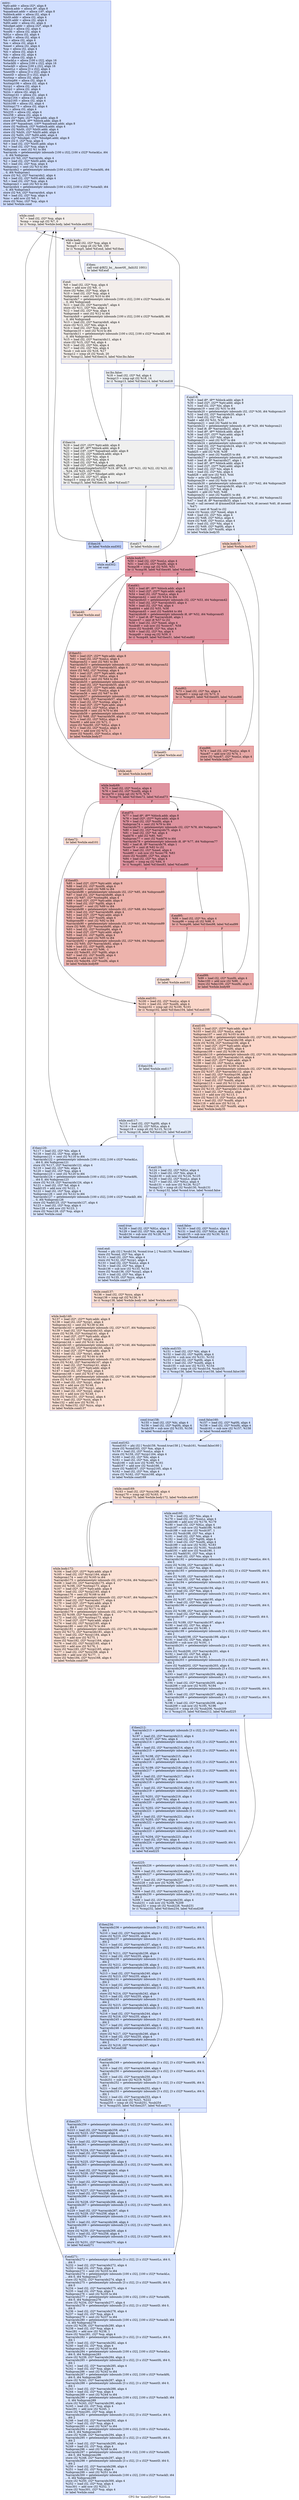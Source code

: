 digraph "CFG for 'mainQSort3' function" {
	label="CFG for 'mainQSort3' function";

	Node0x558afc32c430 [shape=record,color="#3d50c3ff", style=filled, fillcolor="#96b7ff70",label="{entry:\l  %ptr.addr = alloca i32*, align 8\l  %block.addr = alloca i8*, align 8\l  %quadrant.addr = alloca i16*, align 8\l  %nblock.addr = alloca i32, align 4\l  %loSt.addr = alloca i32, align 4\l  %hiSt.addr = alloca i32, align 4\l  %dSt.addr = alloca i32, align 4\l  %budget.addr = alloca i32*, align 8\l  %unLo = alloca i32, align 4\l  %unHi = alloca i32, align 4\l  %ltLo = alloca i32, align 4\l  %gtHi = alloca i32, align 4\l  %n = alloca i32, align 4\l  %m = alloca i32, align 4\l  %med = alloca i32, align 4\l  %sp = alloca i32, align 4\l  %lo = alloca i32, align 4\l  %hi = alloca i32, align 4\l  %d = alloca i32, align 4\l  %stackLo = alloca [100 x i32], align 16\l  %stackHi = alloca [100 x i32], align 16\l  %stackD = alloca [100 x i32], align 16\l  %nextLo = alloca [3 x i32], align 4\l  %nextHi = alloca [3 x i32], align 4\l  %nextD = alloca [3 x i32], align 4\l  %zztmp = alloca i32, align 4\l  %zztmp84 = alloca i32, align 4\l  %zztmp106 = alloca i32, align 4\l  %yyp1 = alloca i32, align 4\l  %yyp2 = alloca i32, align 4\l  %yyn = alloca i32, align 4\l  %zztmp141 = alloca i32, align 4\l  %yyp1164 = alloca i32, align 4\l  %yyp2165 = alloca i32, align 4\l  %yyn168 = alloca i32, align 4\l  %zztmp173 = alloca i32, align 4\l  %tz = alloca i32, align 4\l  %tz235 = alloca i32, align 4\l  %tz258 = alloca i32, align 4\l  store i32* %ptr, i32** %ptr.addr, align 8\l  store i8* %block, i8** %block.addr, align 8\l  store i16* %quadrant, i16** %quadrant.addr, align 8\l  store i32 %nblock, i32* %nblock.addr, align 4\l  store i32 %loSt, i32* %loSt.addr, align 4\l  store i32 %hiSt, i32* %hiSt.addr, align 4\l  store i32 %dSt, i32* %dSt.addr, align 4\l  store i32* %budget, i32** %budget.addr, align 8\l  store i32 0, i32* %sp, align 4\l  %0 = load i32, i32* %loSt.addr, align 4\l  %1 = load i32, i32* %sp, align 4\l  %idxprom = sext i32 %1 to i64\l  %arrayidx = getelementptr inbounds [100 x i32], [100 x i32]* %stackLo, i64\l... 0, i64 %idxprom\l  store i32 %0, i32* %arrayidx, align 4\l  %2 = load i32, i32* %hiSt.addr, align 4\l  %3 = load i32, i32* %sp, align 4\l  %idxprom1 = sext i32 %3 to i64\l  %arrayidx2 = getelementptr inbounds [100 x i32], [100 x i32]* %stackHi, i64\l... 0, i64 %idxprom1\l  store i32 %2, i32* %arrayidx2, align 4\l  %4 = load i32, i32* %dSt.addr, align 4\l  %5 = load i32, i32* %sp, align 4\l  %idxprom3 = sext i32 %5 to i64\l  %arrayidx4 = getelementptr inbounds [100 x i32], [100 x i32]* %stackD, i64\l... 0, i64 %idxprom3\l  store i32 %4, i32* %arrayidx4, align 4\l  %6 = load i32, i32* %sp, align 4\l  %inc = add nsw i32 %6, 1\l  store i32 %inc, i32* %sp, align 4\l  br label %while.cond\l}"];
	Node0x558afc32c430 -> Node0x558afc32f4b0;
	Node0x558afc32f4b0 [shape=record,color="#3d50c3ff", style=filled, fillcolor="#e5d8d170",label="{while.cond:                                       \l  %7 = load i32, i32* %sp, align 4\l  %cmp = icmp sgt i32 %7, 0\l  br i1 %cmp, label %while.body, label %while.end302\l|{<s0>T|<s1>F}}"];
	Node0x558afc32f4b0:s0 -> Node0x558afc32f6a0;
	Node0x558afc32f4b0:s1 -> Node0x558afc32f720;
	Node0x558afc32f6a0 [shape=record,color="#3d50c3ff", style=filled, fillcolor="#e5d8d170",label="{while.body:                                       \l  %8 = load i32, i32* %sp, align 4\l  %cmp5 = icmp slt i32 %8, 100\l  br i1 %cmp5, label %if.end, label %if.then\l|{<s0>T|<s1>F}}"];
	Node0x558afc32f6a0:s0 -> Node0x558afc32f070;
	Node0x558afc32f6a0:s1 -> Node0x558afc32fa20;
	Node0x558afc32fa20 [shape=record,color="#3d50c3ff", style=filled, fillcolor="#d6dce470",label="{if.then:                                          \l  call void @BZ2_bz__AssertH__fail(i32 1001)\l  br label %if.end\l}"];
	Node0x558afc32fa20 -> Node0x558afc32f070;
	Node0x558afc32f070 [shape=record,color="#3d50c3ff", style=filled, fillcolor="#e5d8d170",label="{if.end:                                           \l  %9 = load i32, i32* %sp, align 4\l  %dec = add nsw i32 %9, -1\l  store i32 %dec, i32* %sp, align 4\l  %10 = load i32, i32* %sp, align 4\l  %idxprom6 = sext i32 %10 to i64\l  %arrayidx7 = getelementptr inbounds [100 x i32], [100 x i32]* %stackLo, i64\l... 0, i64 %idxprom6\l  %11 = load i32, i32* %arrayidx7, align 4\l  store i32 %11, i32* %lo, align 4\l  %12 = load i32, i32* %sp, align 4\l  %idxprom8 = sext i32 %12 to i64\l  %arrayidx9 = getelementptr inbounds [100 x i32], [100 x i32]* %stackHi, i64\l... 0, i64 %idxprom8\l  %13 = load i32, i32* %arrayidx9, align 4\l  store i32 %13, i32* %hi, align 4\l  %14 = load i32, i32* %sp, align 4\l  %idxprom10 = sext i32 %14 to i64\l  %arrayidx11 = getelementptr inbounds [100 x i32], [100 x i32]* %stackD, i64\l... 0, i64 %idxprom10\l  %15 = load i32, i32* %arrayidx11, align 4\l  store i32 %15, i32* %d, align 4\l  %16 = load i32, i32* %hi, align 4\l  %17 = load i32, i32* %lo, align 4\l  %sub = sub nsw i32 %16, %17\l  %cmp12 = icmp slt i32 %sub, 20\l  br i1 %cmp12, label %if.then14, label %lor.lhs.false\l|{<s0>T|<s1>F}}"];
	Node0x558afc32f070:s0 -> Node0x558afc330930;
	Node0x558afc32f070:s1 -> Node0x558afc3309b0;
	Node0x558afc3309b0 [shape=record,color="#3d50c3ff", style=filled, fillcolor="#d6dce470",label="{lor.lhs.false:                                    \l  %18 = load i32, i32* %d, align 4\l  %cmp13 = icmp sgt i32 %18, 14\l  br i1 %cmp13, label %if.then14, label %if.end18\l|{<s0>T|<s1>F}}"];
	Node0x558afc3309b0:s0 -> Node0x558afc330930;
	Node0x558afc3309b0:s1 -> Node0x558afc330c00;
	Node0x558afc330930 [shape=record,color="#3d50c3ff", style=filled, fillcolor="#dedcdb70",label="{if.then14:                                        \l  %19 = load i32*, i32** %ptr.addr, align 8\l  %20 = load i8*, i8** %block.addr, align 8\l  %21 = load i16*, i16** %quadrant.addr, align 8\l  %22 = load i32, i32* %nblock.addr, align 4\l  %23 = load i32, i32* %lo, align 4\l  %24 = load i32, i32* %hi, align 4\l  %25 = load i32, i32* %d, align 4\l  %26 = load i32*, i32** %budget.addr, align 8\l  call void @mainSimpleSort(i32* %19, i8* %20, i16* %21, i32 %22, i32 %23, i32\l... %24, i32 %25, i32* %26)\l  %27 = load i32*, i32** %budget.addr, align 8\l  %28 = load i32, i32* %27, align 4\l  %cmp15 = icmp slt i32 %28, 0\l  br i1 %cmp15, label %if.then16, label %if.end17\l|{<s0>T|<s1>F}}"];
	Node0x558afc330930:s0 -> Node0x558afc331520;
	Node0x558afc330930:s1 -> Node0x558afc3315a0;
	Node0x558afc331520 [shape=record,color="#3d50c3ff", style=filled, fillcolor="#7a9df870",label="{if.then16:                                        \l  br label %while.end302\l}"];
	Node0x558afc331520 -> Node0x558afc32f720;
	Node0x558afc3315a0 [shape=record,color="#3d50c3ff", style=filled, fillcolor="#dedcdb70",label="{if.end17:                                         \l  br label %while.cond\l}"];
	Node0x558afc3315a0 -> Node0x558afc32f4b0;
	Node0x558afc330c00 [shape=record,color="#3d50c3ff", style=filled, fillcolor="#c1d4f470",label="{if.end18:                                         \l  %29 = load i8*, i8** %block.addr, align 8\l  %30 = load i32*, i32** %ptr.addr, align 8\l  %31 = load i32, i32* %lo, align 4\l  %idxprom19 = sext i32 %31 to i64\l  %arrayidx20 = getelementptr inbounds i32, i32* %30, i64 %idxprom19\l  %32 = load i32, i32* %arrayidx20, align 4\l  %33 = load i32, i32* %d, align 4\l  %add = add i32 %32, %33\l  %idxprom21 = zext i32 %add to i64\l  %arrayidx22 = getelementptr inbounds i8, i8* %29, i64 %idxprom21\l  %34 = load i8, i8* %arrayidx22, align 1\l  %35 = load i8*, i8** %block.addr, align 8\l  %36 = load i32*, i32** %ptr.addr, align 8\l  %37 = load i32, i32* %hi, align 4\l  %idxprom23 = sext i32 %37 to i64\l  %arrayidx24 = getelementptr inbounds i32, i32* %36, i64 %idxprom23\l  %38 = load i32, i32* %arrayidx24, align 4\l  %39 = load i32, i32* %d, align 4\l  %add25 = add i32 %38, %39\l  %idxprom26 = zext i32 %add25 to i64\l  %arrayidx27 = getelementptr inbounds i8, i8* %35, i64 %idxprom26\l  %40 = load i8, i8* %arrayidx27, align 1\l  %41 = load i8*, i8** %block.addr, align 8\l  %42 = load i32*, i32** %ptr.addr, align 8\l  %43 = load i32, i32* %lo, align 4\l  %44 = load i32, i32* %hi, align 4\l  %add28 = add nsw i32 %43, %44\l  %shr = ashr i32 %add28, 1\l  %idxprom29 = sext i32 %shr to i64\l  %arrayidx30 = getelementptr inbounds i32, i32* %42, i64 %idxprom29\l  %45 = load i32, i32* %arrayidx30, align 4\l  %46 = load i32, i32* %d, align 4\l  %add31 = add i32 %45, %46\l  %idxprom32 = zext i32 %add31 to i64\l  %arrayidx33 = getelementptr inbounds i8, i8* %41, i64 %idxprom32\l  %47 = load i8, i8* %arrayidx33, align 1\l  %call = call zeroext i8 @mmed3(i8 zeroext %34, i8 zeroext %40, i8 zeroext\l... %47)\l  %conv = zext i8 %call to i32\l  store i32 %conv, i32* %med, align 4\l  %48 = load i32, i32* %lo, align 4\l  store i32 %48, i32* %ltLo, align 4\l  store i32 %48, i32* %unLo, align 4\l  %49 = load i32, i32* %hi, align 4\l  store i32 %49, i32* %gtHi, align 4\l  store i32 %49, i32* %unHi, align 4\l  br label %while.body35\l}"];
	Node0x558afc330c00 -> Node0x558afc32ebe0;
	Node0x558afc32ebe0 [shape=record,color="#3d50c3ff", style=filled, fillcolor="#f6a38570",label="{while.body35:                                     \l  br label %while.body37\l}"];
	Node0x558afc32ebe0 -> Node0x558afc32ecd0;
	Node0x558afc32ecd0 [shape=record,color="#b70d28ff", style=filled, fillcolor="#b70d2870",label="{while.body37:                                     \l  %50 = load i32, i32* %unLo, align 4\l  %51 = load i32, i32* %unHi, align 4\l  %cmp38 = icmp sgt i32 %50, %51\l  br i1 %cmp38, label %if.then40, label %if.end41\l|{<s0>T|<s1>F}}"];
	Node0x558afc32ecd0:s0 -> Node0x558afc333af0;
	Node0x558afc32ecd0:s1 -> Node0x558afc333b70;
	Node0x558afc333af0 [shape=record,color="#3d50c3ff", style=filled, fillcolor="#f7b39670",label="{if.then40:                                        \l  br label %while.end\l}"];
	Node0x558afc333af0 -> Node0x558afc333ca0;
	Node0x558afc333b70 [shape=record,color="#b70d28ff", style=filled, fillcolor="#b70d2870",label="{if.end41:                                         \l  %52 = load i8*, i8** %block.addr, align 8\l  %53 = load i32*, i32** %ptr.addr, align 8\l  %54 = load i32, i32* %unLo, align 4\l  %idxprom42 = sext i32 %54 to i64\l  %arrayidx43 = getelementptr inbounds i32, i32* %53, i64 %idxprom42\l  %55 = load i32, i32* %arrayidx43, align 4\l  %56 = load i32, i32* %d, align 4\l  %add44 = add i32 %55, %56\l  %idxprom45 = zext i32 %add44 to i64\l  %arrayidx46 = getelementptr inbounds i8, i8* %52, i64 %idxprom45\l  %57 = load i8, i8* %arrayidx46, align 1\l  %conv47 = zext i8 %57 to i32\l  %58 = load i32, i32* %med, align 4\l  %sub48 = sub nsw i32 %conv47, %58\l  store i32 %sub48, i32* %n, align 4\l  %59 = load i32, i32* %n, align 4\l  %cmp49 = icmp eq i32 %59, 0\l  br i1 %cmp49, label %if.then51, label %if.end62\l|{<s0>T|<s1>F}}"];
	Node0x558afc333b70:s0 -> Node0x558afc334720;
	Node0x558afc333b70:s1 -> Node0x558afc3347a0;
	Node0x558afc334720 [shape=record,color="#3d50c3ff", style=filled, fillcolor="#d6524470",label="{if.then51:                                        \l  %60 = load i32*, i32** %ptr.addr, align 8\l  %61 = load i32, i32* %unLo, align 4\l  %idxprom52 = sext i32 %61 to i64\l  %arrayidx53 = getelementptr inbounds i32, i32* %60, i64 %idxprom52\l  %62 = load i32, i32* %arrayidx53, align 4\l  store i32 %62, i32* %zztmp, align 4\l  %63 = load i32*, i32** %ptr.addr, align 8\l  %64 = load i32, i32* %ltLo, align 4\l  %idxprom54 = sext i32 %64 to i64\l  %arrayidx55 = getelementptr inbounds i32, i32* %63, i64 %idxprom54\l  %65 = load i32, i32* %arrayidx55, align 4\l  %66 = load i32*, i32** %ptr.addr, align 8\l  %67 = load i32, i32* %unLo, align 4\l  %idxprom56 = sext i32 %67 to i64\l  %arrayidx57 = getelementptr inbounds i32, i32* %66, i64 %idxprom56\l  store i32 %65, i32* %arrayidx57, align 4\l  %68 = load i32, i32* %zztmp, align 4\l  %69 = load i32*, i32** %ptr.addr, align 8\l  %70 = load i32, i32* %ltLo, align 4\l  %idxprom58 = sext i32 %70 to i64\l  %arrayidx59 = getelementptr inbounds i32, i32* %69, i64 %idxprom58\l  store i32 %68, i32* %arrayidx59, align 4\l  %71 = load i32, i32* %ltLo, align 4\l  %inc60 = add nsw i32 %71, 1\l  store i32 %inc60, i32* %ltLo, align 4\l  %72 = load i32, i32* %unLo, align 4\l  %inc61 = add nsw i32 %72, 1\l  store i32 %inc61, i32* %unLo, align 4\l  br label %while.body37\l}"];
	Node0x558afc334720 -> Node0x558afc32ecd0;
	Node0x558afc3347a0 [shape=record,color="#b70d28ff", style=filled, fillcolor="#ca3b3770",label="{if.end62:                                         \l  %73 = load i32, i32* %n, align 4\l  %cmp63 = icmp sgt i32 %73, 0\l  br i1 %cmp63, label %if.then65, label %if.end66\l|{<s0>T|<s1>F}}"];
	Node0x558afc3347a0:s0 -> Node0x558afc335a60;
	Node0x558afc3347a0:s1 -> Node0x558afc335ae0;
	Node0x558afc335a60 [shape=record,color="#3d50c3ff", style=filled, fillcolor="#f5c1a970",label="{if.then65:                                        \l  br label %while.end\l}"];
	Node0x558afc335a60 -> Node0x558afc333ca0;
	Node0x558afc335ae0 [shape=record,color="#b70d28ff", style=filled, fillcolor="#ca3b3770",label="{if.end66:                                         \l  %74 = load i32, i32* %unLo, align 4\l  %inc67 = add nsw i32 %74, 1\l  store i32 %inc67, i32* %unLo, align 4\l  br label %while.body37\l}"];
	Node0x558afc335ae0 -> Node0x558afc32ecd0;
	Node0x558afc333ca0 [shape=record,color="#3d50c3ff", style=filled, fillcolor="#f6a38570",label="{while.end:                                        \l  br label %while.body69\l}"];
	Node0x558afc333ca0 -> Node0x558afc335ea0;
	Node0x558afc335ea0 [shape=record,color="#b70d28ff", style=filled, fillcolor="#b70d2870",label="{while.body69:                                     \l  %75 = load i32, i32* %unLo, align 4\l  %76 = load i32, i32* %unHi, align 4\l  %cmp70 = icmp sgt i32 %75, %76\l  br i1 %cmp70, label %if.then72, label %if.end73\l|{<s0>T|<s1>F}}"];
	Node0x558afc335ea0:s0 -> Node0x558afc336120;
	Node0x558afc335ea0:s1 -> Node0x558afc3361a0;
	Node0x558afc336120 [shape=record,color="#3d50c3ff", style=filled, fillcolor="#f7b39670",label="{if.then72:                                        \l  br label %while.end101\l}"];
	Node0x558afc336120 -> Node0x558afc3362d0;
	Node0x558afc3361a0 [shape=record,color="#b70d28ff", style=filled, fillcolor="#b70d2870",label="{if.end73:                                         \l  %77 = load i8*, i8** %block.addr, align 8\l  %78 = load i32*, i32** %ptr.addr, align 8\l  %79 = load i32, i32* %unHi, align 4\l  %idxprom74 = sext i32 %79 to i64\l  %arrayidx75 = getelementptr inbounds i32, i32* %78, i64 %idxprom74\l  %80 = load i32, i32* %arrayidx75, align 4\l  %81 = load i32, i32* %d, align 4\l  %add76 = add i32 %80, %81\l  %idxprom77 = zext i32 %add76 to i64\l  %arrayidx78 = getelementptr inbounds i8, i8* %77, i64 %idxprom77\l  %82 = load i8, i8* %arrayidx78, align 1\l  %conv79 = zext i8 %82 to i32\l  %83 = load i32, i32* %med, align 4\l  %sub80 = sub nsw i32 %conv79, %83\l  store i32 %sub80, i32* %n, align 4\l  %84 = load i32, i32* %n, align 4\l  %cmp81 = icmp eq i32 %84, 0\l  br i1 %cmp81, label %if.then83, label %if.end95\l|{<s0>T|<s1>F}}"];
	Node0x558afc3361a0:s0 -> Node0x558afc336d50;
	Node0x558afc3361a0:s1 -> Node0x558afc336dd0;
	Node0x558afc336d50 [shape=record,color="#3d50c3ff", style=filled, fillcolor="#d6524470",label="{if.then83:                                        \l  %85 = load i32*, i32** %ptr.addr, align 8\l  %86 = load i32, i32* %unHi, align 4\l  %idxprom85 = sext i32 %86 to i64\l  %arrayidx86 = getelementptr inbounds i32, i32* %85, i64 %idxprom85\l  %87 = load i32, i32* %arrayidx86, align 4\l  store i32 %87, i32* %zztmp84, align 4\l  %88 = load i32*, i32** %ptr.addr, align 8\l  %89 = load i32, i32* %gtHi, align 4\l  %idxprom87 = sext i32 %89 to i64\l  %arrayidx88 = getelementptr inbounds i32, i32* %88, i64 %idxprom87\l  %90 = load i32, i32* %arrayidx88, align 4\l  %91 = load i32*, i32** %ptr.addr, align 8\l  %92 = load i32, i32* %unHi, align 4\l  %idxprom89 = sext i32 %92 to i64\l  %arrayidx90 = getelementptr inbounds i32, i32* %91, i64 %idxprom89\l  store i32 %90, i32* %arrayidx90, align 4\l  %93 = load i32, i32* %zztmp84, align 4\l  %94 = load i32*, i32** %ptr.addr, align 8\l  %95 = load i32, i32* %gtHi, align 4\l  %idxprom91 = sext i32 %95 to i64\l  %arrayidx92 = getelementptr inbounds i32, i32* %94, i64 %idxprom91\l  store i32 %93, i32* %arrayidx92, align 4\l  %96 = load i32, i32* %gtHi, align 4\l  %dec93 = add nsw i32 %96, -1\l  store i32 %dec93, i32* %gtHi, align 4\l  %97 = load i32, i32* %unHi, align 4\l  %dec94 = add nsw i32 %97, -1\l  store i32 %dec94, i32* %unHi, align 4\l  br label %while.body69\l}"];
	Node0x558afc336d50 -> Node0x558afc335ea0;
	Node0x558afc336dd0 [shape=record,color="#b70d28ff", style=filled, fillcolor="#ca3b3770",label="{if.end95:                                         \l  %98 = load i32, i32* %n, align 4\l  %cmp96 = icmp slt i32 %98, 0\l  br i1 %cmp96, label %if.then98, label %if.end99\l|{<s0>T|<s1>F}}"];
	Node0x558afc336dd0:s0 -> Node0x558afc338030;
	Node0x558afc336dd0:s1 -> Node0x558afc3380b0;
	Node0x558afc338030 [shape=record,color="#3d50c3ff", style=filled, fillcolor="#f5c1a970",label="{if.then98:                                        \l  br label %while.end101\l}"];
	Node0x558afc338030 -> Node0x558afc3362d0;
	Node0x558afc3380b0 [shape=record,color="#b70d28ff", style=filled, fillcolor="#ca3b3770",label="{if.end99:                                         \l  %99 = load i32, i32* %unHi, align 4\l  %dec100 = add nsw i32 %99, -1\l  store i32 %dec100, i32* %unHi, align 4\l  br label %while.body69\l}"];
	Node0x558afc3380b0 -> Node0x558afc335ea0;
	Node0x558afc3362d0 [shape=record,color="#3d50c3ff", style=filled, fillcolor="#f6a38570",label="{while.end101:                                     \l  %100 = load i32, i32* %unLo, align 4\l  %101 = load i32, i32* %unHi, align 4\l  %cmp102 = icmp sgt i32 %100, %101\l  br i1 %cmp102, label %if.then104, label %if.end105\l|{<s0>T|<s1>F}}"];
	Node0x558afc3362d0:s0 -> Node0x558afc338600;
	Node0x558afc3362d0:s1 -> Node0x558afc338680;
	Node0x558afc338600 [shape=record,color="#3d50c3ff", style=filled, fillcolor="#c1d4f470",label="{if.then104:                                       \l  br label %while.end117\l}"];
	Node0x558afc338600 -> Node0x558afc3387b0;
	Node0x558afc338680 [shape=record,color="#3d50c3ff", style=filled, fillcolor="#f6a38570",label="{if.end105:                                        \l  %102 = load i32*, i32** %ptr.addr, align 8\l  %103 = load i32, i32* %unLo, align 4\l  %idxprom107 = sext i32 %103 to i64\l  %arrayidx108 = getelementptr inbounds i32, i32* %102, i64 %idxprom107\l  %104 = load i32, i32* %arrayidx108, align 4\l  store i32 %104, i32* %zztmp106, align 4\l  %105 = load i32*, i32** %ptr.addr, align 8\l  %106 = load i32, i32* %unHi, align 4\l  %idxprom109 = sext i32 %106 to i64\l  %arrayidx110 = getelementptr inbounds i32, i32* %105, i64 %idxprom109\l  %107 = load i32, i32* %arrayidx110, align 4\l  %108 = load i32*, i32** %ptr.addr, align 8\l  %109 = load i32, i32* %unLo, align 4\l  %idxprom111 = sext i32 %109 to i64\l  %arrayidx112 = getelementptr inbounds i32, i32* %108, i64 %idxprom111\l  store i32 %107, i32* %arrayidx112, align 4\l  %110 = load i32, i32* %zztmp106, align 4\l  %111 = load i32*, i32** %ptr.addr, align 8\l  %112 = load i32, i32* %unHi, align 4\l  %idxprom113 = sext i32 %112 to i64\l  %arrayidx114 = getelementptr inbounds i32, i32* %111, i64 %idxprom113\l  store i32 %110, i32* %arrayidx114, align 4\l  %113 = load i32, i32* %unLo, align 4\l  %inc115 = add nsw i32 %113, 1\l  store i32 %inc115, i32* %unLo, align 4\l  %114 = load i32, i32* %unHi, align 4\l  %dec116 = add nsw i32 %114, -1\l  store i32 %dec116, i32* %unHi, align 4\l  br label %while.body35\l}"];
	Node0x558afc338680 -> Node0x558afc32ebe0;
	Node0x558afc3387b0 [shape=record,color="#3d50c3ff", style=filled, fillcolor="#c1d4f470",label="{while.end117:                                     \l  %115 = load i32, i32* %gtHi, align 4\l  %116 = load i32, i32* %ltLo, align 4\l  %cmp118 = icmp slt i32 %115, %116\l  br i1 %cmp118, label %if.then120, label %if.end129\l|{<s0>T|<s1>F}}"];
	Node0x558afc3387b0:s0 -> Node0x558afc339a40;
	Node0x558afc3387b0:s1 -> Node0x558afc339ac0;
	Node0x558afc339a40 [shape=record,color="#3d50c3ff", style=filled, fillcolor="#aec9fc70",label="{if.then120:                                       \l  %117 = load i32, i32* %lo, align 4\l  %118 = load i32, i32* %sp, align 4\l  %idxprom121 = sext i32 %118 to i64\l  %arrayidx122 = getelementptr inbounds [100 x i32], [100 x i32]* %stackLo,\l... i64 0, i64 %idxprom121\l  store i32 %117, i32* %arrayidx122, align 4\l  %119 = load i32, i32* %hi, align 4\l  %120 = load i32, i32* %sp, align 4\l  %idxprom123 = sext i32 %120 to i64\l  %arrayidx124 = getelementptr inbounds [100 x i32], [100 x i32]* %stackHi,\l... i64 0, i64 %idxprom123\l  store i32 %119, i32* %arrayidx124, align 4\l  %121 = load i32, i32* %d, align 4\l  %add125 = add nsw i32 %121, 1\l  %122 = load i32, i32* %sp, align 4\l  %idxprom126 = sext i32 %122 to i64\l  %arrayidx127 = getelementptr inbounds [100 x i32], [100 x i32]* %stackD, i64\l... 0, i64 %idxprom126\l  store i32 %add125, i32* %arrayidx127, align 4\l  %123 = load i32, i32* %sp, align 4\l  %inc128 = add nsw i32 %123, 1\l  store i32 %inc128, i32* %sp, align 4\l  br label %while.cond\l}"];
	Node0x558afc339a40 -> Node0x558afc32f4b0;
	Node0x558afc339ac0 [shape=record,color="#3d50c3ff", style=filled, fillcolor="#aec9fc70",label="{if.end129:                                        \l  %124 = load i32, i32* %ltLo, align 4\l  %125 = load i32, i32* %lo, align 4\l  %sub130 = sub nsw i32 %124, %125\l  %126 = load i32, i32* %unLo, align 4\l  %127 = load i32, i32* %ltLo, align 4\l  %sub131 = sub nsw i32 %126, %127\l  %cmp132 = icmp slt i32 %sub130, %sub131\l  br i1 %cmp132, label %cond.true, label %cond.false\l|{<s0>T|<s1>F}}"];
	Node0x558afc339ac0:s0 -> Node0x558afc33ab90;
	Node0x558afc339ac0:s1 -> Node0x558afc33ac10;
	Node0x558afc33ab90 [shape=record,color="#3d50c3ff", style=filled, fillcolor="#9abbff70",label="{cond.true:                                        \l  %128 = load i32, i32* %ltLo, align 4\l  %129 = load i32, i32* %lo, align 4\l  %sub134 = sub nsw i32 %128, %129\l  br label %cond.end\l}"];
	Node0x558afc33ab90 -> Node0x558afc33b6e0;
	Node0x558afc33ac10 [shape=record,color="#3d50c3ff", style=filled, fillcolor="#9abbff70",label="{cond.false:                                       \l  %130 = load i32, i32* %unLo, align 4\l  %131 = load i32, i32* %ltLo, align 4\l  %sub135 = sub nsw i32 %130, %131\l  br label %cond.end\l}"];
	Node0x558afc33ac10 -> Node0x558afc33b6e0;
	Node0x558afc33b6e0 [shape=record,color="#3d50c3ff", style=filled, fillcolor="#aec9fc70",label="{cond.end:                                         \l  %cond = phi i32 [ %sub134, %cond.true ], [ %sub135, %cond.false ]\l  store i32 %cond, i32* %n, align 4\l  %132 = load i32, i32* %lo, align 4\l  store i32 %132, i32* %yyp1, align 4\l  %133 = load i32, i32* %unLo, align 4\l  %134 = load i32, i32* %n, align 4\l  %sub136 = sub nsw i32 %133, %134\l  store i32 %sub136, i32* %yyp2, align 4\l  %135 = load i32, i32* %n, align 4\l  store i32 %135, i32* %yyn, align 4\l  br label %while.cond137\l}"];
	Node0x558afc33b6e0 -> Node0x558afc33bef0;
	Node0x558afc33bef0 [shape=record,color="#3d50c3ff", style=filled, fillcolor="#f7b99e70",label="{while.cond137:                                    \l  %136 = load i32, i32* %yyn, align 4\l  %cmp138 = icmp sgt i32 %136, 0\l  br i1 %cmp138, label %while.body140, label %while.end153\l|{<s0>T|<s1>F}}"];
	Node0x558afc33bef0:s0 -> Node0x558afc332dd0;
	Node0x558afc33bef0:s1 -> Node0x558afc332e50;
	Node0x558afc332dd0 [shape=record,color="#3d50c3ff", style=filled, fillcolor="#f7bca170",label="{while.body140:                                    \l  %137 = load i32*, i32** %ptr.addr, align 8\l  %138 = load i32, i32* %yyp1, align 4\l  %idxprom142 = sext i32 %138 to i64\l  %arrayidx143 = getelementptr inbounds i32, i32* %137, i64 %idxprom142\l  %139 = load i32, i32* %arrayidx143, align 4\l  store i32 %139, i32* %zztmp141, align 4\l  %140 = load i32*, i32** %ptr.addr, align 8\l  %141 = load i32, i32* %yyp2, align 4\l  %idxprom144 = sext i32 %141 to i64\l  %arrayidx145 = getelementptr inbounds i32, i32* %140, i64 %idxprom144\l  %142 = load i32, i32* %arrayidx145, align 4\l  %143 = load i32*, i32** %ptr.addr, align 8\l  %144 = load i32, i32* %yyp1, align 4\l  %idxprom146 = sext i32 %144 to i64\l  %arrayidx147 = getelementptr inbounds i32, i32* %143, i64 %idxprom146\l  store i32 %142, i32* %arrayidx147, align 4\l  %145 = load i32, i32* %zztmp141, align 4\l  %146 = load i32*, i32** %ptr.addr, align 8\l  %147 = load i32, i32* %yyp2, align 4\l  %idxprom148 = sext i32 %147 to i64\l  %arrayidx149 = getelementptr inbounds i32, i32* %146, i64 %idxprom148\l  store i32 %145, i32* %arrayidx149, align 4\l  %148 = load i32, i32* %yyp1, align 4\l  %inc150 = add nsw i32 %148, 1\l  store i32 %inc150, i32* %yyp1, align 4\l  %149 = load i32, i32* %yyp2, align 4\l  %inc151 = add nsw i32 %149, 1\l  store i32 %inc151, i32* %yyp2, align 4\l  %150 = load i32, i32* %yyn, align 4\l  %dec152 = add nsw i32 %150, -1\l  store i32 %dec152, i32* %yyn, align 4\l  br label %while.cond137\l}"];
	Node0x558afc332dd0 -> Node0x558afc33bef0;
	Node0x558afc332e50 [shape=record,color="#3d50c3ff", style=filled, fillcolor="#aec9fc70",label="{while.end153:                                     \l  %151 = load i32, i32* %hi, align 4\l  %152 = load i32, i32* %gtHi, align 4\l  %sub154 = sub nsw i32 %151, %152\l  %153 = load i32, i32* %gtHi, align 4\l  %154 = load i32, i32* %unHi, align 4\l  %sub155 = sub nsw i32 %153, %154\l  %cmp156 = icmp slt i32 %sub154, %sub155\l  br i1 %cmp156, label %cond.true158, label %cond.false160\l|{<s0>T|<s1>F}}"];
	Node0x558afc332e50:s0 -> Node0x558afc33e440;
	Node0x558afc332e50:s1 -> Node0x558afc33e4c0;
	Node0x558afc33e440 [shape=record,color="#3d50c3ff", style=filled, fillcolor="#9abbff70",label="{cond.true158:                                     \l  %155 = load i32, i32* %hi, align 4\l  %156 = load i32, i32* %gtHi, align 4\l  %sub159 = sub nsw i32 %155, %156\l  br label %cond.end162\l}"];
	Node0x558afc33e440 -> Node0x558afc33e780;
	Node0x558afc33e4c0 [shape=record,color="#3d50c3ff", style=filled, fillcolor="#9abbff70",label="{cond.false160:                                    \l  %157 = load i32, i32* %gtHi, align 4\l  %158 = load i32, i32* %unHi, align 4\l  %sub161 = sub nsw i32 %157, %158\l  br label %cond.end162\l}"];
	Node0x558afc33e4c0 -> Node0x558afc33e780;
	Node0x558afc33e780 [shape=record,color="#3d50c3ff", style=filled, fillcolor="#aec9fc70",label="{cond.end162:                                      \l  %cond163 = phi i32 [ %sub159, %cond.true158 ], [ %sub161, %cond.false160 ]\l  store i32 %cond163, i32* %m, align 4\l  %159 = load i32, i32* %unLo, align 4\l  store i32 %159, i32* %yyp1164, align 4\l  %160 = load i32, i32* %hi, align 4\l  %161 = load i32, i32* %m, align 4\l  %sub166 = sub nsw i32 %160, %161\l  %add167 = add nsw i32 %sub166, 1\l  store i32 %add167, i32* %yyp2165, align 4\l  %162 = load i32, i32* %m, align 4\l  store i32 %162, i32* %yyn168, align 4\l  br label %while.cond169\l}"];
	Node0x558afc33e780 -> Node0x558afc33f040;
	Node0x558afc33f040 [shape=record,color="#3d50c3ff", style=filled, fillcolor="#f7b99e70",label="{while.cond169:                                    \l  %163 = load i32, i32* %yyn168, align 4\l  %cmp170 = icmp sgt i32 %163, 0\l  br i1 %cmp170, label %while.body172, label %while.end185\l|{<s0>T|<s1>F}}"];
	Node0x558afc33f040:s0 -> Node0x558afc33f250;
	Node0x558afc33f040:s1 -> Node0x558afc33f2d0;
	Node0x558afc33f250 [shape=record,color="#3d50c3ff", style=filled, fillcolor="#f7bca170",label="{while.body172:                                    \l  %164 = load i32*, i32** %ptr.addr, align 8\l  %165 = load i32, i32* %yyp1164, align 4\l  %idxprom174 = sext i32 %165 to i64\l  %arrayidx175 = getelementptr inbounds i32, i32* %164, i64 %idxprom174\l  %166 = load i32, i32* %arrayidx175, align 4\l  store i32 %166, i32* %zztmp173, align 4\l  %167 = load i32*, i32** %ptr.addr, align 8\l  %168 = load i32, i32* %yyp2165, align 4\l  %idxprom176 = sext i32 %168 to i64\l  %arrayidx177 = getelementptr inbounds i32, i32* %167, i64 %idxprom176\l  %169 = load i32, i32* %arrayidx177, align 4\l  %170 = load i32*, i32** %ptr.addr, align 8\l  %171 = load i32, i32* %yyp1164, align 4\l  %idxprom178 = sext i32 %171 to i64\l  %arrayidx179 = getelementptr inbounds i32, i32* %170, i64 %idxprom178\l  store i32 %169, i32* %arrayidx179, align 4\l  %172 = load i32, i32* %zztmp173, align 4\l  %173 = load i32*, i32** %ptr.addr, align 8\l  %174 = load i32, i32* %yyp2165, align 4\l  %idxprom180 = sext i32 %174 to i64\l  %arrayidx181 = getelementptr inbounds i32, i32* %173, i64 %idxprom180\l  store i32 %172, i32* %arrayidx181, align 4\l  %175 = load i32, i32* %yyp1164, align 4\l  %inc182 = add nsw i32 %175, 1\l  store i32 %inc182, i32* %yyp1164, align 4\l  %176 = load i32, i32* %yyp2165, align 4\l  %inc183 = add nsw i32 %176, 1\l  store i32 %inc183, i32* %yyp2165, align 4\l  %177 = load i32, i32* %yyn168, align 4\l  %dec184 = add nsw i32 %177, -1\l  store i32 %dec184, i32* %yyn168, align 4\l  br label %while.cond169\l}"];
	Node0x558afc33f250 -> Node0x558afc33f040;
	Node0x558afc33f2d0 [shape=record,color="#3d50c3ff", style=filled, fillcolor="#aec9fc70",label="{while.end185:                                     \l  %178 = load i32, i32* %lo, align 4\l  %179 = load i32, i32* %unLo, align 4\l  %add186 = add nsw i32 %178, %179\l  %180 = load i32, i32* %ltLo, align 4\l  %sub187 = sub nsw i32 %add186, %180\l  %sub188 = sub nsw i32 %sub187, 1\l  store i32 %sub188, i32* %n, align 4\l  %181 = load i32, i32* %hi, align 4\l  %182 = load i32, i32* %gtHi, align 4\l  %183 = load i32, i32* %unHi, align 4\l  %sub189 = sub nsw i32 %182, %183\l  %sub190 = sub nsw i32 %181, %sub189\l  %add191 = add nsw i32 %sub190, 1\l  store i32 %add191, i32* %m, align 4\l  %184 = load i32, i32* %lo, align 4\l  %arrayidx192 = getelementptr inbounds [3 x i32], [3 x i32]* %nextLo, i64 0,\l... i64 0\l  store i32 %184, i32* %arrayidx192, align 4\l  %185 = load i32, i32* %n, align 4\l  %arrayidx193 = getelementptr inbounds [3 x i32], [3 x i32]* %nextHi, i64 0,\l... i64 0\l  store i32 %185, i32* %arrayidx193, align 4\l  %186 = load i32, i32* %d, align 4\l  %arrayidx194 = getelementptr inbounds [3 x i32], [3 x i32]* %nextD, i64 0,\l... i64 0\l  store i32 %186, i32* %arrayidx194, align 4\l  %187 = load i32, i32* %m, align 4\l  %arrayidx195 = getelementptr inbounds [3 x i32], [3 x i32]* %nextLo, i64 0,\l... i64 1\l  store i32 %187, i32* %arrayidx195, align 4\l  %188 = load i32, i32* %hi, align 4\l  %arrayidx196 = getelementptr inbounds [3 x i32], [3 x i32]* %nextHi, i64 0,\l... i64 1\l  store i32 %188, i32* %arrayidx196, align 4\l  %189 = load i32, i32* %d, align 4\l  %arrayidx197 = getelementptr inbounds [3 x i32], [3 x i32]* %nextD, i64 0,\l... i64 1\l  store i32 %189, i32* %arrayidx197, align 4\l  %190 = load i32, i32* %n, align 4\l  %add198 = add nsw i32 %190, 1\l  %arrayidx199 = getelementptr inbounds [3 x i32], [3 x i32]* %nextLo, i64 0,\l... i64 2\l  store i32 %add198, i32* %arrayidx199, align 4\l  %191 = load i32, i32* %m, align 4\l  %sub200 = sub nsw i32 %191, 1\l  %arrayidx201 = getelementptr inbounds [3 x i32], [3 x i32]* %nextHi, i64 0,\l... i64 2\l  store i32 %sub200, i32* %arrayidx201, align 4\l  %192 = load i32, i32* %d, align 4\l  %add202 = add nsw i32 %192, 1\l  %arrayidx203 = getelementptr inbounds [3 x i32], [3 x i32]* %nextD, i64 0,\l... i64 2\l  store i32 %add202, i32* %arrayidx203, align 4\l  %arrayidx204 = getelementptr inbounds [3 x i32], [3 x i32]* %nextHi, i64 0,\l... i64 0\l  %193 = load i32, i32* %arrayidx204, align 4\l  %arrayidx205 = getelementptr inbounds [3 x i32], [3 x i32]* %nextLo, i64 0,\l... i64 0\l  %194 = load i32, i32* %arrayidx205, align 4\l  %sub206 = sub nsw i32 %193, %194\l  %arrayidx207 = getelementptr inbounds [3 x i32], [3 x i32]* %nextHi, i64 0,\l... i64 1\l  %195 = load i32, i32* %arrayidx207, align 4\l  %arrayidx208 = getelementptr inbounds [3 x i32], [3 x i32]* %nextLo, i64 0,\l... i64 1\l  %196 = load i32, i32* %arrayidx208, align 4\l  %sub209 = sub nsw i32 %195, %196\l  %cmp210 = icmp slt i32 %sub206, %sub209\l  br i1 %cmp210, label %if.then212, label %if.end225\l|{<s0>T|<s1>F}}"];
	Node0x558afc33f2d0:s0 -> Node0x558afc342910;
	Node0x558afc33f2d0:s1 -> Node0x558afc342990;
	Node0x558afc342910 [shape=record,color="#3d50c3ff", style=filled, fillcolor="#9abbff70",label="{if.then212:                                       \l  %arrayidx213 = getelementptr inbounds [3 x i32], [3 x i32]* %nextLo, i64 0,\l... i64 0\l  %197 = load i32, i32* %arrayidx213, align 4\l  store i32 %197, i32* %tz, align 4\l  %arrayidx214 = getelementptr inbounds [3 x i32], [3 x i32]* %nextLo, i64 0,\l... i64 1\l  %198 = load i32, i32* %arrayidx214, align 4\l  %arrayidx215 = getelementptr inbounds [3 x i32], [3 x i32]* %nextLo, i64 0,\l... i64 0\l  store i32 %198, i32* %arrayidx215, align 4\l  %199 = load i32, i32* %tz, align 4\l  %arrayidx216 = getelementptr inbounds [3 x i32], [3 x i32]* %nextLo, i64 0,\l... i64 1\l  store i32 %199, i32* %arrayidx216, align 4\l  %arrayidx217 = getelementptr inbounds [3 x i32], [3 x i32]* %nextHi, i64 0,\l... i64 0\l  %200 = load i32, i32* %arrayidx217, align 4\l  store i32 %200, i32* %tz, align 4\l  %arrayidx218 = getelementptr inbounds [3 x i32], [3 x i32]* %nextHi, i64 0,\l... i64 1\l  %201 = load i32, i32* %arrayidx218, align 4\l  %arrayidx219 = getelementptr inbounds [3 x i32], [3 x i32]* %nextHi, i64 0,\l... i64 0\l  store i32 %201, i32* %arrayidx219, align 4\l  %202 = load i32, i32* %tz, align 4\l  %arrayidx220 = getelementptr inbounds [3 x i32], [3 x i32]* %nextHi, i64 0,\l... i64 1\l  store i32 %202, i32* %arrayidx220, align 4\l  %arrayidx221 = getelementptr inbounds [3 x i32], [3 x i32]* %nextD, i64 0,\l... i64 0\l  %203 = load i32, i32* %arrayidx221, align 4\l  store i32 %203, i32* %tz, align 4\l  %arrayidx222 = getelementptr inbounds [3 x i32], [3 x i32]* %nextD, i64 0,\l... i64 1\l  %204 = load i32, i32* %arrayidx222, align 4\l  %arrayidx223 = getelementptr inbounds [3 x i32], [3 x i32]* %nextD, i64 0,\l... i64 0\l  store i32 %204, i32* %arrayidx223, align 4\l  %205 = load i32, i32* %tz, align 4\l  %arrayidx224 = getelementptr inbounds [3 x i32], [3 x i32]* %nextD, i64 0,\l... i64 1\l  store i32 %205, i32* %arrayidx224, align 4\l  br label %if.end225\l}"];
	Node0x558afc342910 -> Node0x558afc342990;
	Node0x558afc342990 [shape=record,color="#3d50c3ff", style=filled, fillcolor="#aec9fc70",label="{if.end225:                                        \l  %arrayidx226 = getelementptr inbounds [3 x i32], [3 x i32]* %nextHi, i64 0,\l... i64 1\l  %206 = load i32, i32* %arrayidx226, align 4\l  %arrayidx227 = getelementptr inbounds [3 x i32], [3 x i32]* %nextLo, i64 0,\l... i64 1\l  %207 = load i32, i32* %arrayidx227, align 4\l  %sub228 = sub nsw i32 %206, %207\l  %arrayidx229 = getelementptr inbounds [3 x i32], [3 x i32]* %nextHi, i64 0,\l... i64 2\l  %208 = load i32, i32* %arrayidx229, align 4\l  %arrayidx230 = getelementptr inbounds [3 x i32], [3 x i32]* %nextLo, i64 0,\l... i64 2\l  %209 = load i32, i32* %arrayidx230, align 4\l  %sub231 = sub nsw i32 %208, %209\l  %cmp232 = icmp slt i32 %sub228, %sub231\l  br i1 %cmp232, label %if.then234, label %if.end248\l|{<s0>T|<s1>F}}"];
	Node0x558afc342990:s0 -> Node0x558afc344700;
	Node0x558afc342990:s1 -> Node0x558afc344780;
	Node0x558afc344700 [shape=record,color="#3d50c3ff", style=filled, fillcolor="#9abbff70",label="{if.then234:                                       \l  %arrayidx236 = getelementptr inbounds [3 x i32], [3 x i32]* %nextLo, i64 0,\l... i64 1\l  %210 = load i32, i32* %arrayidx236, align 4\l  store i32 %210, i32* %tz235, align 4\l  %arrayidx237 = getelementptr inbounds [3 x i32], [3 x i32]* %nextLo, i64 0,\l... i64 2\l  %211 = load i32, i32* %arrayidx237, align 4\l  %arrayidx238 = getelementptr inbounds [3 x i32], [3 x i32]* %nextLo, i64 0,\l... i64 1\l  store i32 %211, i32* %arrayidx238, align 4\l  %212 = load i32, i32* %tz235, align 4\l  %arrayidx239 = getelementptr inbounds [3 x i32], [3 x i32]* %nextLo, i64 0,\l... i64 2\l  store i32 %212, i32* %arrayidx239, align 4\l  %arrayidx240 = getelementptr inbounds [3 x i32], [3 x i32]* %nextHi, i64 0,\l... i64 1\l  %213 = load i32, i32* %arrayidx240, align 4\l  store i32 %213, i32* %tz235, align 4\l  %arrayidx241 = getelementptr inbounds [3 x i32], [3 x i32]* %nextHi, i64 0,\l... i64 2\l  %214 = load i32, i32* %arrayidx241, align 4\l  %arrayidx242 = getelementptr inbounds [3 x i32], [3 x i32]* %nextHi, i64 0,\l... i64 1\l  store i32 %214, i32* %arrayidx242, align 4\l  %215 = load i32, i32* %tz235, align 4\l  %arrayidx243 = getelementptr inbounds [3 x i32], [3 x i32]* %nextHi, i64 0,\l... i64 2\l  store i32 %215, i32* %arrayidx243, align 4\l  %arrayidx244 = getelementptr inbounds [3 x i32], [3 x i32]* %nextD, i64 0,\l... i64 1\l  %216 = load i32, i32* %arrayidx244, align 4\l  store i32 %216, i32* %tz235, align 4\l  %arrayidx245 = getelementptr inbounds [3 x i32], [3 x i32]* %nextD, i64 0,\l... i64 2\l  %217 = load i32, i32* %arrayidx245, align 4\l  %arrayidx246 = getelementptr inbounds [3 x i32], [3 x i32]* %nextD, i64 0,\l... i64 1\l  store i32 %217, i32* %arrayidx246, align 4\l  %218 = load i32, i32* %tz235, align 4\l  %arrayidx247 = getelementptr inbounds [3 x i32], [3 x i32]* %nextD, i64 0,\l... i64 2\l  store i32 %218, i32* %arrayidx247, align 4\l  br label %if.end248\l}"];
	Node0x558afc344700 -> Node0x558afc344780;
	Node0x558afc344780 [shape=record,color="#3d50c3ff", style=filled, fillcolor="#aec9fc70",label="{if.end248:                                        \l  %arrayidx249 = getelementptr inbounds [3 x i32], [3 x i32]* %nextHi, i64 0,\l... i64 0\l  %219 = load i32, i32* %arrayidx249, align 4\l  %arrayidx250 = getelementptr inbounds [3 x i32], [3 x i32]* %nextLo, i64 0,\l... i64 0\l  %220 = load i32, i32* %arrayidx250, align 4\l  %sub251 = sub nsw i32 %219, %220\l  %arrayidx252 = getelementptr inbounds [3 x i32], [3 x i32]* %nextHi, i64 0,\l... i64 1\l  %221 = load i32, i32* %arrayidx252, align 4\l  %arrayidx253 = getelementptr inbounds [3 x i32], [3 x i32]* %nextLo, i64 0,\l... i64 1\l  %222 = load i32, i32* %arrayidx253, align 4\l  %sub254 = sub nsw i32 %221, %222\l  %cmp255 = icmp slt i32 %sub251, %sub254\l  br i1 %cmp255, label %if.then257, label %if.end271\l|{<s0>T|<s1>F}}"];
	Node0x558afc344780:s0 -> Node0x558afc3464f0;
	Node0x558afc344780:s1 -> Node0x558afc346570;
	Node0x558afc3464f0 [shape=record,color="#3d50c3ff", style=filled, fillcolor="#9abbff70",label="{if.then257:                                       \l  %arrayidx259 = getelementptr inbounds [3 x i32], [3 x i32]* %nextLo, i64 0,\l... i64 0\l  %223 = load i32, i32* %arrayidx259, align 4\l  store i32 %223, i32* %tz258, align 4\l  %arrayidx260 = getelementptr inbounds [3 x i32], [3 x i32]* %nextLo, i64 0,\l... i64 1\l  %224 = load i32, i32* %arrayidx260, align 4\l  %arrayidx261 = getelementptr inbounds [3 x i32], [3 x i32]* %nextLo, i64 0,\l... i64 0\l  store i32 %224, i32* %arrayidx261, align 4\l  %225 = load i32, i32* %tz258, align 4\l  %arrayidx262 = getelementptr inbounds [3 x i32], [3 x i32]* %nextLo, i64 0,\l... i64 1\l  store i32 %225, i32* %arrayidx262, align 4\l  %arrayidx263 = getelementptr inbounds [3 x i32], [3 x i32]* %nextHi, i64 0,\l... i64 0\l  %226 = load i32, i32* %arrayidx263, align 4\l  store i32 %226, i32* %tz258, align 4\l  %arrayidx264 = getelementptr inbounds [3 x i32], [3 x i32]* %nextHi, i64 0,\l... i64 1\l  %227 = load i32, i32* %arrayidx264, align 4\l  %arrayidx265 = getelementptr inbounds [3 x i32], [3 x i32]* %nextHi, i64 0,\l... i64 0\l  store i32 %227, i32* %arrayidx265, align 4\l  %228 = load i32, i32* %tz258, align 4\l  %arrayidx266 = getelementptr inbounds [3 x i32], [3 x i32]* %nextHi, i64 0,\l... i64 1\l  store i32 %228, i32* %arrayidx266, align 4\l  %arrayidx267 = getelementptr inbounds [3 x i32], [3 x i32]* %nextD, i64 0,\l... i64 0\l  %229 = load i32, i32* %arrayidx267, align 4\l  store i32 %229, i32* %tz258, align 4\l  %arrayidx268 = getelementptr inbounds [3 x i32], [3 x i32]* %nextD, i64 0,\l... i64 1\l  %230 = load i32, i32* %arrayidx268, align 4\l  %arrayidx269 = getelementptr inbounds [3 x i32], [3 x i32]* %nextD, i64 0,\l... i64 0\l  store i32 %230, i32* %arrayidx269, align 4\l  %231 = load i32, i32* %tz258, align 4\l  %arrayidx270 = getelementptr inbounds [3 x i32], [3 x i32]* %nextD, i64 0,\l... i64 1\l  store i32 %231, i32* %arrayidx270, align 4\l  br label %if.end271\l}"];
	Node0x558afc3464f0 -> Node0x558afc346570;
	Node0x558afc346570 [shape=record,color="#3d50c3ff", style=filled, fillcolor="#aec9fc70",label="{if.end271:                                        \l  %arrayidx272 = getelementptr inbounds [3 x i32], [3 x i32]* %nextLo, i64 0,\l... i64 0\l  %232 = load i32, i32* %arrayidx272, align 4\l  %233 = load i32, i32* %sp, align 4\l  %idxprom273 = sext i32 %233 to i64\l  %arrayidx274 = getelementptr inbounds [100 x i32], [100 x i32]* %stackLo,\l... i64 0, i64 %idxprom273\l  store i32 %232, i32* %arrayidx274, align 4\l  %arrayidx275 = getelementptr inbounds [3 x i32], [3 x i32]* %nextHi, i64 0,\l... i64 0\l  %234 = load i32, i32* %arrayidx275, align 4\l  %235 = load i32, i32* %sp, align 4\l  %idxprom276 = sext i32 %235 to i64\l  %arrayidx277 = getelementptr inbounds [100 x i32], [100 x i32]* %stackHi,\l... i64 0, i64 %idxprom276\l  store i32 %234, i32* %arrayidx277, align 4\l  %arrayidx278 = getelementptr inbounds [3 x i32], [3 x i32]* %nextD, i64 0,\l... i64 0\l  %236 = load i32, i32* %arrayidx278, align 4\l  %237 = load i32, i32* %sp, align 4\l  %idxprom279 = sext i32 %237 to i64\l  %arrayidx280 = getelementptr inbounds [100 x i32], [100 x i32]* %stackD, i64\l... 0, i64 %idxprom279\l  store i32 %236, i32* %arrayidx280, align 4\l  %238 = load i32, i32* %sp, align 4\l  %inc281 = add nsw i32 %238, 1\l  store i32 %inc281, i32* %sp, align 4\l  %arrayidx282 = getelementptr inbounds [3 x i32], [3 x i32]* %nextLo, i64 0,\l... i64 1\l  %239 = load i32, i32* %arrayidx282, align 4\l  %240 = load i32, i32* %sp, align 4\l  %idxprom283 = sext i32 %240 to i64\l  %arrayidx284 = getelementptr inbounds [100 x i32], [100 x i32]* %stackLo,\l... i64 0, i64 %idxprom283\l  store i32 %239, i32* %arrayidx284, align 4\l  %arrayidx285 = getelementptr inbounds [3 x i32], [3 x i32]* %nextHi, i64 0,\l... i64 1\l  %241 = load i32, i32* %arrayidx285, align 4\l  %242 = load i32, i32* %sp, align 4\l  %idxprom286 = sext i32 %242 to i64\l  %arrayidx287 = getelementptr inbounds [100 x i32], [100 x i32]* %stackHi,\l... i64 0, i64 %idxprom286\l  store i32 %241, i32* %arrayidx287, align 4\l  %arrayidx288 = getelementptr inbounds [3 x i32], [3 x i32]* %nextD, i64 0,\l... i64 1\l  %243 = load i32, i32* %arrayidx288, align 4\l  %244 = load i32, i32* %sp, align 4\l  %idxprom289 = sext i32 %244 to i64\l  %arrayidx290 = getelementptr inbounds [100 x i32], [100 x i32]* %stackD, i64\l... 0, i64 %idxprom289\l  store i32 %243, i32* %arrayidx290, align 4\l  %245 = load i32, i32* %sp, align 4\l  %inc291 = add nsw i32 %245, 1\l  store i32 %inc291, i32* %sp, align 4\l  %arrayidx292 = getelementptr inbounds [3 x i32], [3 x i32]* %nextLo, i64 0,\l... i64 2\l  %246 = load i32, i32* %arrayidx292, align 4\l  %247 = load i32, i32* %sp, align 4\l  %idxprom293 = sext i32 %247 to i64\l  %arrayidx294 = getelementptr inbounds [100 x i32], [100 x i32]* %stackLo,\l... i64 0, i64 %idxprom293\l  store i32 %246, i32* %arrayidx294, align 4\l  %arrayidx295 = getelementptr inbounds [3 x i32], [3 x i32]* %nextHi, i64 0,\l... i64 2\l  %248 = load i32, i32* %arrayidx295, align 4\l  %249 = load i32, i32* %sp, align 4\l  %idxprom296 = sext i32 %249 to i64\l  %arrayidx297 = getelementptr inbounds [100 x i32], [100 x i32]* %stackHi,\l... i64 0, i64 %idxprom296\l  store i32 %248, i32* %arrayidx297, align 4\l  %arrayidx298 = getelementptr inbounds [3 x i32], [3 x i32]* %nextD, i64 0,\l... i64 2\l  %250 = load i32, i32* %arrayidx298, align 4\l  %251 = load i32, i32* %sp, align 4\l  %idxprom299 = sext i32 %251 to i64\l  %arrayidx300 = getelementptr inbounds [100 x i32], [100 x i32]* %stackD, i64\l... 0, i64 %idxprom299\l  store i32 %250, i32* %arrayidx300, align 4\l  %252 = load i32, i32* %sp, align 4\l  %inc301 = add nsw i32 %252, 1\l  store i32 %inc301, i32* %sp, align 4\l  br label %while.cond\l}"];
	Node0x558afc346570 -> Node0x558afc32f4b0;
	Node0x558afc32f720 [shape=record,color="#3d50c3ff", style=filled, fillcolor="#96b7ff70",label="{while.end302:                                     \l  ret void\l}"];
}
